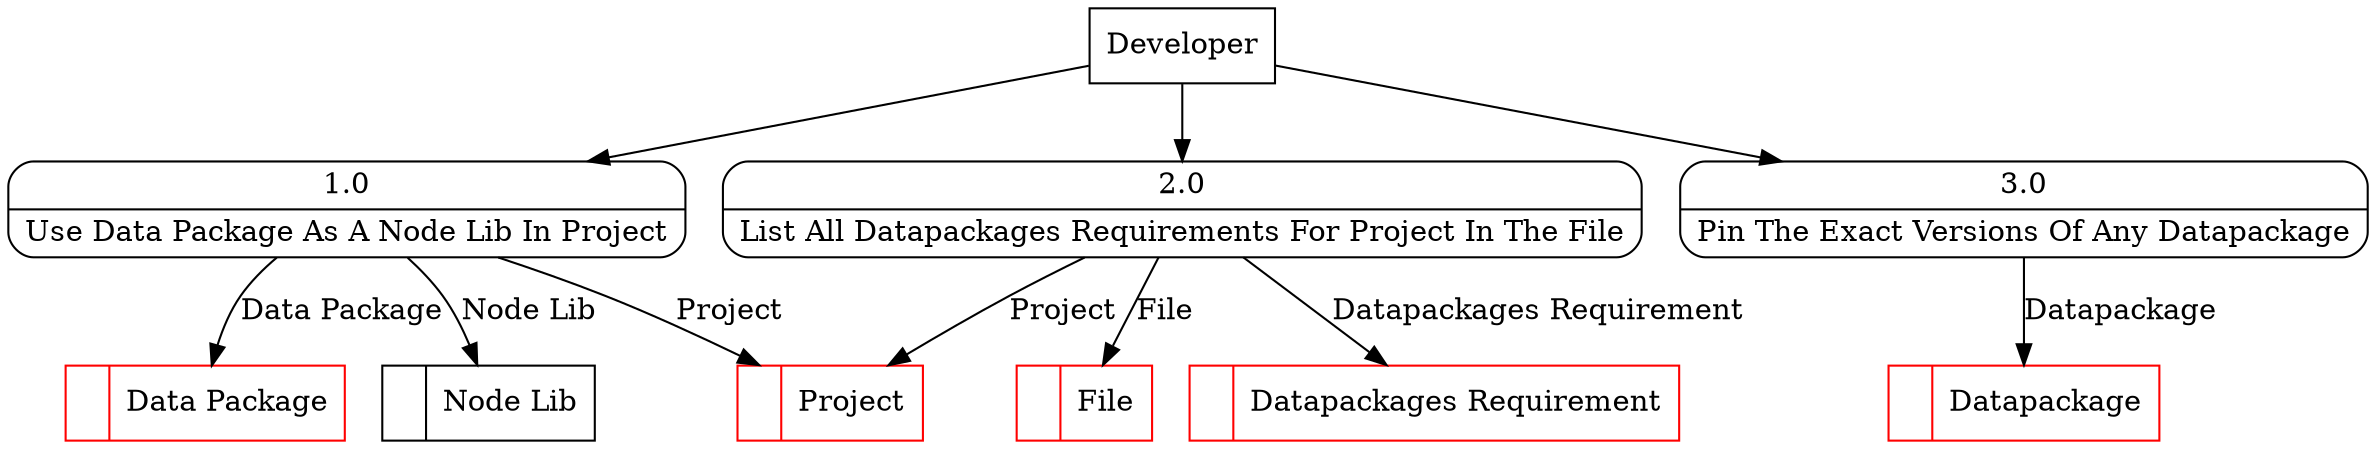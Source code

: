 digraph dfd2{ 
node[shape=record]
200 [label="<f0>  |<f1> Project " color=red];
201 [label="<f0>  |<f1> Data Package " color=red];
202 [label="<f0>  |<f1> Node Lib " ];
203 [label="<f0>  |<f1> File " color=red];
204 [label="<f0>  |<f1> Datapackage " color=red];
205 [label="<f0>  |<f1> Datapackages Requirement " color=red];
206 [label="Developer" shape=box];
207 [label="{<f0> 1.0|<f1> Use Data Package As A Node Lib In Project }" shape=Mrecord];
208 [label="{<f0> 2.0|<f1> List All Datapackages Requirements For Project In The File }" shape=Mrecord];
209 [label="{<f0> 3.0|<f1> Pin The Exact Versions Of Any Datapackage }" shape=Mrecord];
206 -> 207
206 -> 208
206 -> 209
207 -> 201 [label="Data Package"]
207 -> 202 [label="Node Lib"]
207 -> 200 [label="Project"]
208 -> 205 [label="Datapackages Requirement"]
208 -> 203 [label="File"]
208 -> 200 [label="Project"]
209 -> 204 [label="Datapackage"]
}